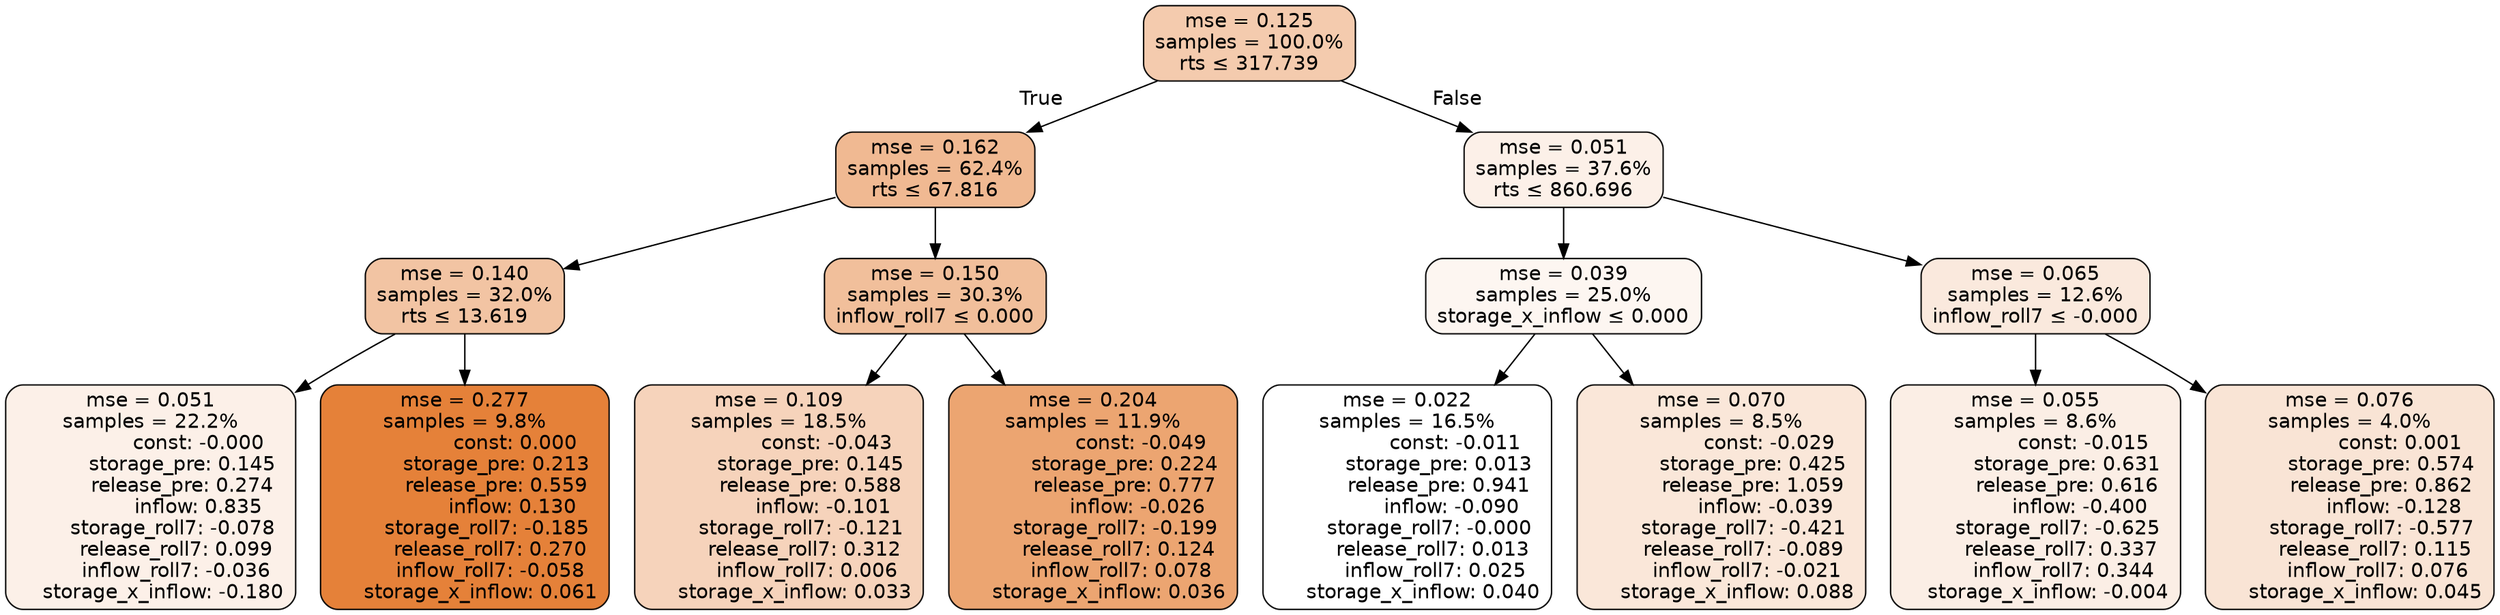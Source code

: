 digraph tree {
bgcolor="transparent"
node [shape=rectangle, style="filled, rounded", color="black", fontname=helvetica] ;
edge [fontname=helvetica] ;
	"0" [label="mse = 0.125
samples = 100.0%
rts &le; 317.739", fillcolor="#f4cbae"]
	"1" [label="mse = 0.162
samples = 62.4%
rts &le; 67.816", fillcolor="#f0b992"]
	"2" [label="mse = 0.140
samples = 32.0%
rts &le; 13.619", fillcolor="#f2c4a3"]
	"3" [label="mse = 0.051
samples = 22.2%
               const: -0.000
          storage_pre: 0.145
          release_pre: 0.274
               inflow: 0.835
       storage_roll7: -0.078
        release_roll7: 0.099
        inflow_roll7: -0.036
    storage_x_inflow: -0.180", fillcolor="#fcf0e8"]
	"4" [label="mse = 0.277
samples = 9.8%
                const: 0.000
          storage_pre: 0.213
          release_pre: 0.559
               inflow: 0.130
       storage_roll7: -0.185
        release_roll7: 0.270
        inflow_roll7: -0.058
     storage_x_inflow: 0.061", fillcolor="#e58139"]
	"5" [label="mse = 0.150
samples = 30.3%
inflow_roll7 &le; 0.000", fillcolor="#f1bf9b"]
	"6" [label="mse = 0.109
samples = 18.5%
               const: -0.043
          storage_pre: 0.145
          release_pre: 0.588
              inflow: -0.101
       storage_roll7: -0.121
        release_roll7: 0.312
         inflow_roll7: 0.006
     storage_x_inflow: 0.033", fillcolor="#f6d3bb"]
	"7" [label="mse = 0.204
samples = 11.9%
               const: -0.049
          storage_pre: 0.224
          release_pre: 0.777
              inflow: -0.026
       storage_roll7: -0.199
        release_roll7: 0.124
         inflow_roll7: 0.078
     storage_x_inflow: 0.036", fillcolor="#eca571"]
	"8" [label="mse = 0.051
samples = 37.6%
rts &le; 860.696", fillcolor="#fcf0e8"]
	"9" [label="mse = 0.039
samples = 25.0%
storage_x_inflow &le; 0.000", fillcolor="#fdf6f1"]
	"10" [label="mse = 0.022
samples = 16.5%
               const: -0.011
          storage_pre: 0.013
          release_pre: 0.941
              inflow: -0.090
       storage_roll7: -0.000
        release_roll7: 0.013
         inflow_roll7: 0.025
     storage_x_inflow: 0.040", fillcolor="#ffffff"]
	"11" [label="mse = 0.070
samples = 8.5%
               const: -0.029
          storage_pre: 0.425
          release_pre: 1.059
              inflow: -0.039
       storage_roll7: -0.421
       release_roll7: -0.089
        inflow_roll7: -0.021
     storage_x_inflow: 0.088", fillcolor="#fae7d9"]
	"12" [label="mse = 0.065
samples = 12.6%
inflow_roll7 &le; -0.000", fillcolor="#fae9dd"]
	"13" [label="mse = 0.055
samples = 8.6%
               const: -0.015
          storage_pre: 0.631
          release_pre: 0.616
              inflow: -0.400
       storage_roll7: -0.625
        release_roll7: 0.337
         inflow_roll7: 0.344
    storage_x_inflow: -0.004", fillcolor="#fbeee5"]
	"14" [label="mse = 0.076
samples = 4.0%
                const: 0.001
          storage_pre: 0.574
          release_pre: 0.862
              inflow: -0.128
       storage_roll7: -0.577
        release_roll7: 0.115
         inflow_roll7: 0.076
     storage_x_inflow: 0.045", fillcolor="#f9e4d5"]

	"0" -> "1" [labeldistance=2.5, labelangle=45, headlabel="True"]
	"1" -> "2"
	"2" -> "3"
	"2" -> "4"
	"1" -> "5"
	"5" -> "6"
	"5" -> "7"
	"0" -> "8" [labeldistance=2.5, labelangle=-45, headlabel="False"]
	"8" -> "9"
	"9" -> "10"
	"9" -> "11"
	"8" -> "12"
	"12" -> "13"
	"12" -> "14"
}